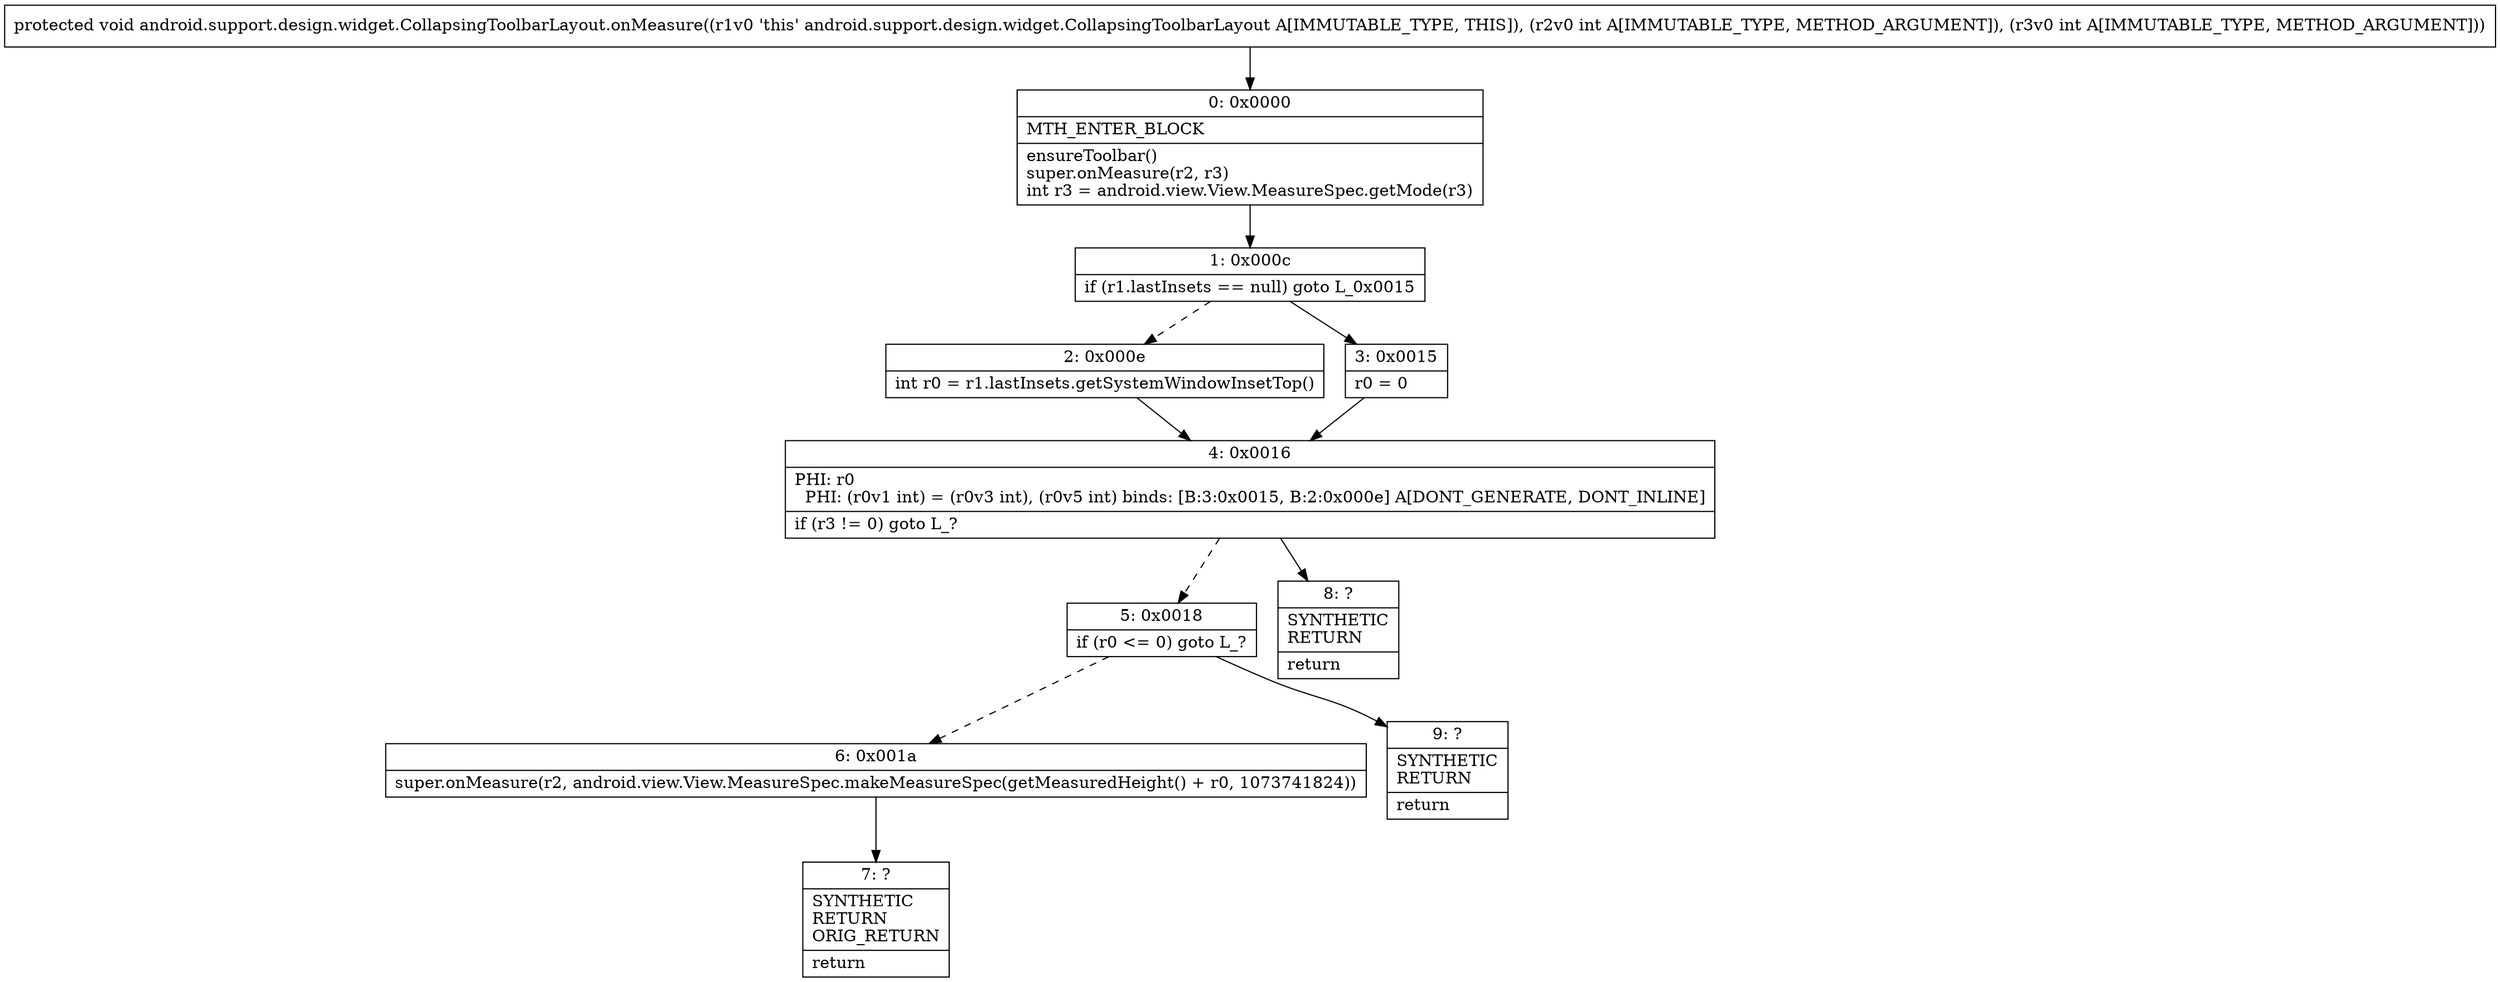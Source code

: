 digraph "CFG forandroid.support.design.widget.CollapsingToolbarLayout.onMeasure(II)V" {
Node_0 [shape=record,label="{0\:\ 0x0000|MTH_ENTER_BLOCK\l|ensureToolbar()\lsuper.onMeasure(r2, r3)\lint r3 = android.view.View.MeasureSpec.getMode(r3)\l}"];
Node_1 [shape=record,label="{1\:\ 0x000c|if (r1.lastInsets == null) goto L_0x0015\l}"];
Node_2 [shape=record,label="{2\:\ 0x000e|int r0 = r1.lastInsets.getSystemWindowInsetTop()\l}"];
Node_3 [shape=record,label="{3\:\ 0x0015|r0 = 0\l}"];
Node_4 [shape=record,label="{4\:\ 0x0016|PHI: r0 \l  PHI: (r0v1 int) = (r0v3 int), (r0v5 int) binds: [B:3:0x0015, B:2:0x000e] A[DONT_GENERATE, DONT_INLINE]\l|if (r3 != 0) goto L_?\l}"];
Node_5 [shape=record,label="{5\:\ 0x0018|if (r0 \<= 0) goto L_?\l}"];
Node_6 [shape=record,label="{6\:\ 0x001a|super.onMeasure(r2, android.view.View.MeasureSpec.makeMeasureSpec(getMeasuredHeight() + r0, 1073741824))\l}"];
Node_7 [shape=record,label="{7\:\ ?|SYNTHETIC\lRETURN\lORIG_RETURN\l|return\l}"];
Node_8 [shape=record,label="{8\:\ ?|SYNTHETIC\lRETURN\l|return\l}"];
Node_9 [shape=record,label="{9\:\ ?|SYNTHETIC\lRETURN\l|return\l}"];
MethodNode[shape=record,label="{protected void android.support.design.widget.CollapsingToolbarLayout.onMeasure((r1v0 'this' android.support.design.widget.CollapsingToolbarLayout A[IMMUTABLE_TYPE, THIS]), (r2v0 int A[IMMUTABLE_TYPE, METHOD_ARGUMENT]), (r3v0 int A[IMMUTABLE_TYPE, METHOD_ARGUMENT])) }"];
MethodNode -> Node_0;
Node_0 -> Node_1;
Node_1 -> Node_2[style=dashed];
Node_1 -> Node_3;
Node_2 -> Node_4;
Node_3 -> Node_4;
Node_4 -> Node_5[style=dashed];
Node_4 -> Node_8;
Node_5 -> Node_6[style=dashed];
Node_5 -> Node_9;
Node_6 -> Node_7;
}

